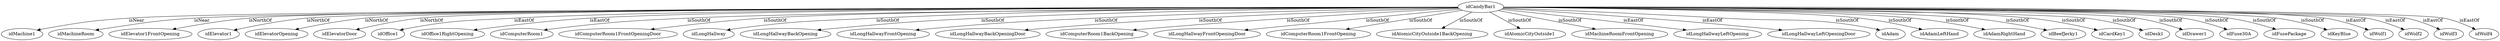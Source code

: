 strict digraph  {
idCandyBar1 [node_type=entity_node];
idMachine1 [node_type=entity_node];
idMachineRoom [node_type=entity_node];
idElevator1FrontOpening [node_type=entity_node];
idElevator1 [node_type=entity_node];
idElevatorOpening [node_type=entity_node];
idElevatorDoor [node_type=entity_node];
idOffice1 [node_type=entity_node];
idOffice1RightOpening [node_type=entity_node];
idComputerRoom1 [node_type=entity_node];
idComputerRoom1FrontOpeningDoor [node_type=entity_node];
idLongHallway [node_type=entity_node];
idLongHallwayBackOpening [node_type=entity_node];
idLongHallwayFrontOpening [node_type=entity_node];
idLongHallwayBackOpeningDoor [node_type=entity_node];
idComputerRoom1BackOpening [node_type=entity_node];
idLongHallwayFrontOpeningDoor [node_type=entity_node];
idComputerRoom1FrontOpening [node_type=entity_node];
idAtomicCityOutside1BackOpening [node_type=entity_node];
idAtomicCityOutside1 [node_type=entity_node];
idMachineRoomFrontOpening [node_type=entity_node];
idLongHallwayLeftOpening [node_type=entity_node];
idLongHallwayLeftOpeningDoor [node_type=entity_node];
idAdam [node_type=entity_node];
idAdamLeftHand [node_type=entity_node];
idAdamRightHand [node_type=entity_node];
idBeefJerky1 [node_type=entity_node];
idCardKey1 [node_type=entity_node];
idDesk1 [node_type=entity_node];
idDrawer1 [node_type=entity_node];
idFuse30A [node_type=entity_node];
idFusePackage [node_type=entity_node];
idKeyBlue [node_type=entity_node];
idWolf1 [node_type=entity_node];
idWolf2 [node_type=entity_node];
idWolf3 [node_type=entity_node];
idWolf4 [node_type=entity_node];
idCandyBar1 -> idMachine1  [edge_type=relationship, label=isNear];
idCandyBar1 -> idMachineRoom  [edge_type=relationship, label=isNear];
idCandyBar1 -> idElevator1FrontOpening  [edge_type=relationship, label=isNorthOf];
idCandyBar1 -> idElevator1  [edge_type=relationship, label=isNorthOf];
idCandyBar1 -> idElevatorOpening  [edge_type=relationship, label=isNorthOf];
idCandyBar1 -> idElevatorDoor  [edge_type=relationship, label=isNorthOf];
idCandyBar1 -> idOffice1  [edge_type=relationship, label=isEastOf];
idCandyBar1 -> idOffice1RightOpening  [edge_type=relationship, label=isEastOf];
idCandyBar1 -> idComputerRoom1  [edge_type=relationship, label=isSouthOf];
idCandyBar1 -> idComputerRoom1FrontOpeningDoor  [edge_type=relationship, label=isSouthOf];
idCandyBar1 -> idLongHallway  [edge_type=relationship, label=isSouthOf];
idCandyBar1 -> idLongHallwayBackOpening  [edge_type=relationship, label=isSouthOf];
idCandyBar1 -> idLongHallwayFrontOpening  [edge_type=relationship, label=isSouthOf];
idCandyBar1 -> idLongHallwayBackOpeningDoor  [edge_type=relationship, label=isSouthOf];
idCandyBar1 -> idComputerRoom1BackOpening  [edge_type=relationship, label=isSouthOf];
idCandyBar1 -> idLongHallwayFrontOpeningDoor  [edge_type=relationship, label=isSouthOf];
idCandyBar1 -> idComputerRoom1FrontOpening  [edge_type=relationship, label=isSouthOf];
idCandyBar1 -> idAtomicCityOutside1BackOpening  [edge_type=relationship, label=isSouthOf];
idCandyBar1 -> idAtomicCityOutside1  [edge_type=relationship, label=isSouthOf];
idCandyBar1 -> idMachineRoomFrontOpening  [edge_type=relationship, label=isSouthOf];
idCandyBar1 -> idLongHallwayLeftOpening  [edge_type=relationship, label=isEastOf];
idCandyBar1 -> idLongHallwayLeftOpeningDoor  [edge_type=relationship, label=isEastOf];
idCandyBar1 -> idAdam  [edge_type=relationship, label=isSouthOf];
idCandyBar1 -> idAdamLeftHand  [edge_type=relationship, label=isSouthOf];
idCandyBar1 -> idAdamRightHand  [edge_type=relationship, label=isSouthOf];
idCandyBar1 -> idBeefJerky1  [edge_type=relationship, label=isSouthOf];
idCandyBar1 -> idCardKey1  [edge_type=relationship, label=isSouthOf];
idCandyBar1 -> idDesk1  [edge_type=relationship, label=isSouthOf];
idCandyBar1 -> idDrawer1  [edge_type=relationship, label=isSouthOf];
idCandyBar1 -> idFuse30A  [edge_type=relationship, label=isSouthOf];
idCandyBar1 -> idFusePackage  [edge_type=relationship, label=isSouthOf];
idCandyBar1 -> idKeyBlue  [edge_type=relationship, label=isSouthOf];
idCandyBar1 -> idWolf1  [edge_type=relationship, label=isEastOf];
idCandyBar1 -> idWolf2  [edge_type=relationship, label=isEastOf];
idCandyBar1 -> idWolf3  [edge_type=relationship, label=isEastOf];
idCandyBar1 -> idWolf4  [edge_type=relationship, label=isEastOf];
}
